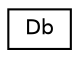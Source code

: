 digraph "Graphical Class Hierarchy"
{
 // LATEX_PDF_SIZE
  edge [fontname="Helvetica",fontsize="10",labelfontname="Helvetica",labelfontsize="10"];
  node [fontname="Helvetica",fontsize="10",shape=record];
  rankdir="LR";
  Node0 [label="Db",height=0.2,width=0.4,color="black", fillcolor="white", style="filled",URL="$db/d1b/sqlite3_8c.html#d2/d6b/structDb",tooltip=" "];
}
